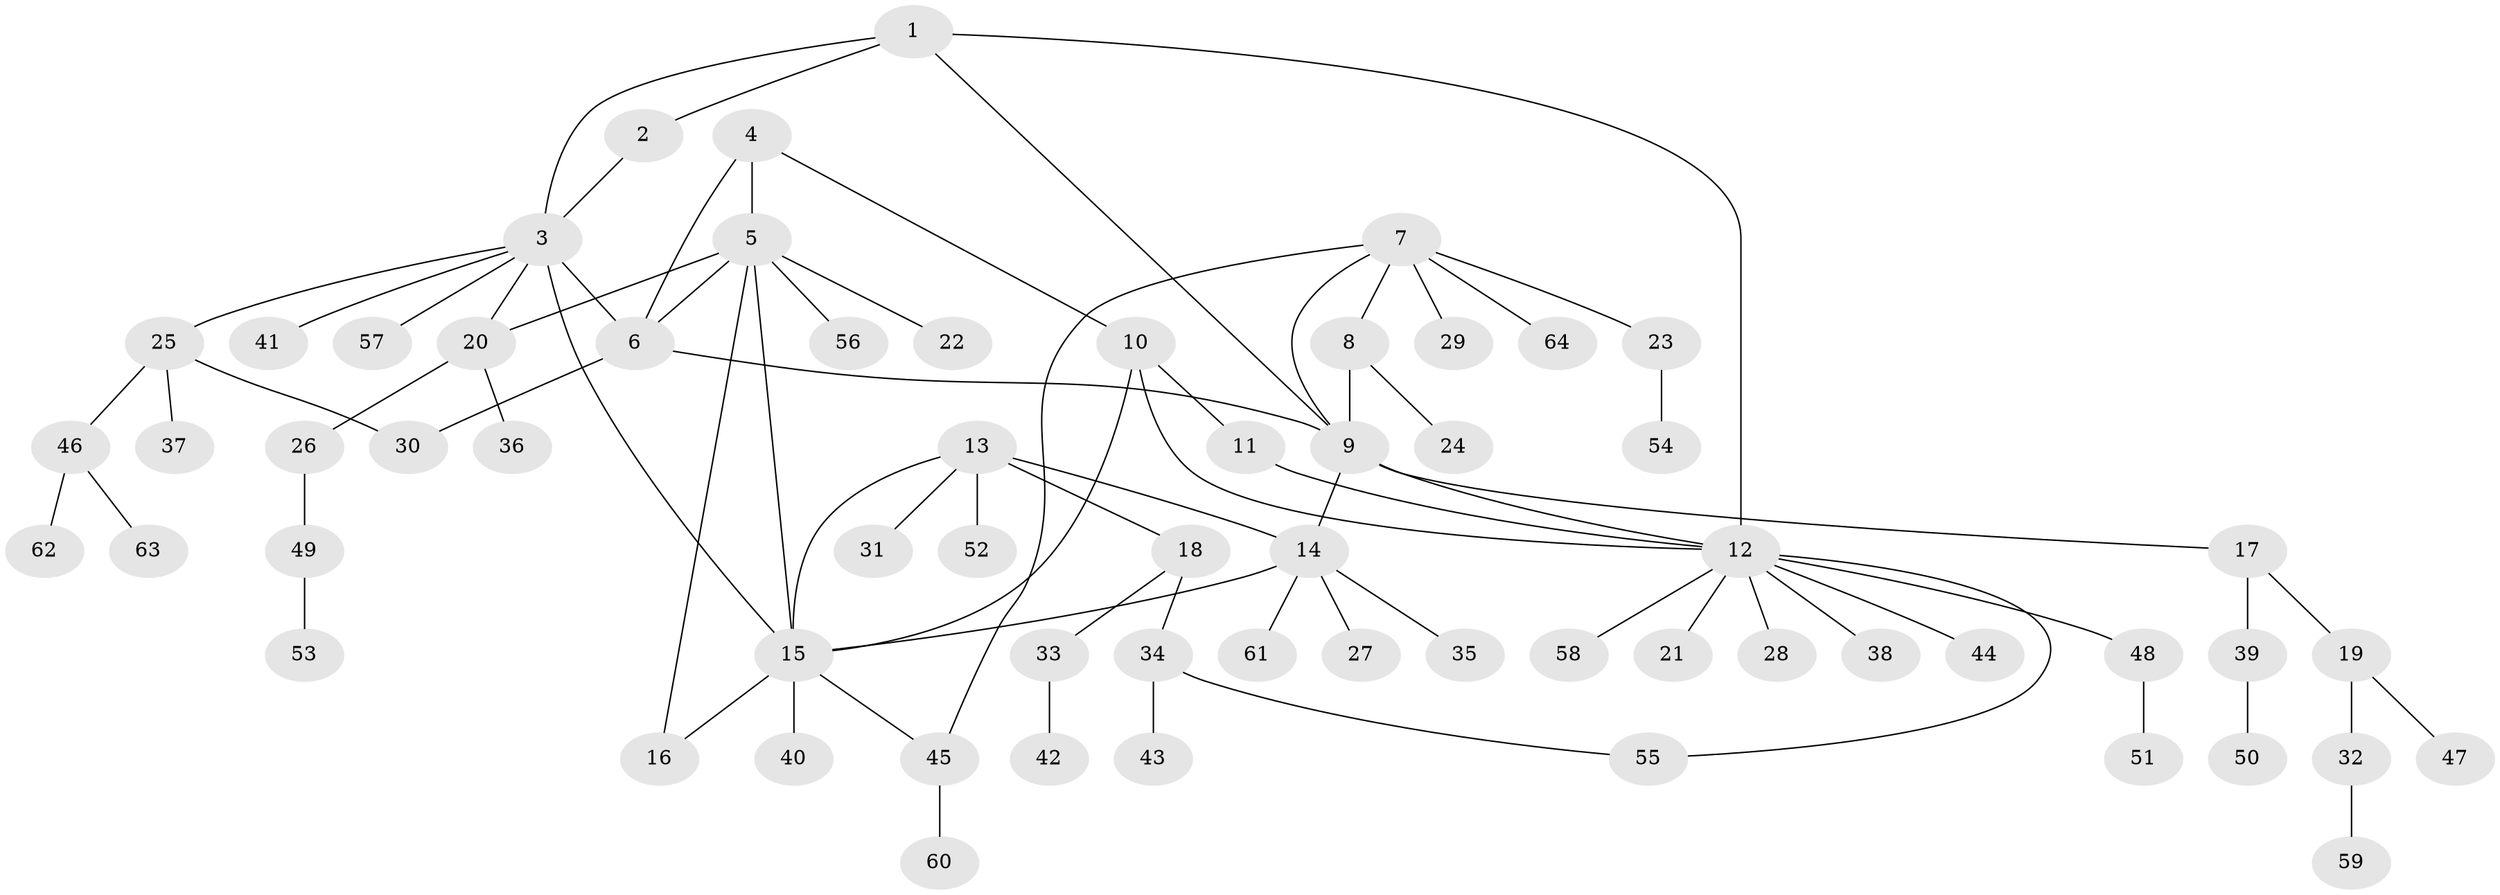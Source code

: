 // coarse degree distribution, {3: 0.17777777777777778, 10: 0.022222222222222223, 7: 0.022222222222222223, 6: 0.044444444444444446, 1: 0.4444444444444444, 2: 0.2, 9: 0.022222222222222223, 4: 0.022222222222222223, 5: 0.044444444444444446}
// Generated by graph-tools (version 1.1) at 2025/37/03/04/25 23:37:33]
// undirected, 64 vertices, 79 edges
graph export_dot {
  node [color=gray90,style=filled];
  1;
  2;
  3;
  4;
  5;
  6;
  7;
  8;
  9;
  10;
  11;
  12;
  13;
  14;
  15;
  16;
  17;
  18;
  19;
  20;
  21;
  22;
  23;
  24;
  25;
  26;
  27;
  28;
  29;
  30;
  31;
  32;
  33;
  34;
  35;
  36;
  37;
  38;
  39;
  40;
  41;
  42;
  43;
  44;
  45;
  46;
  47;
  48;
  49;
  50;
  51;
  52;
  53;
  54;
  55;
  56;
  57;
  58;
  59;
  60;
  61;
  62;
  63;
  64;
  1 -- 2;
  1 -- 3;
  1 -- 9;
  1 -- 12;
  2 -- 3;
  3 -- 6;
  3 -- 15;
  3 -- 20;
  3 -- 25;
  3 -- 41;
  3 -- 57;
  4 -- 5;
  4 -- 6;
  4 -- 10;
  5 -- 6;
  5 -- 15;
  5 -- 16;
  5 -- 20;
  5 -- 22;
  5 -- 56;
  6 -- 9;
  6 -- 30;
  7 -- 8;
  7 -- 9;
  7 -- 23;
  7 -- 29;
  7 -- 45;
  7 -- 64;
  8 -- 9;
  8 -- 24;
  9 -- 12;
  9 -- 14;
  9 -- 17;
  10 -- 11;
  10 -- 12;
  10 -- 15;
  11 -- 12;
  12 -- 21;
  12 -- 28;
  12 -- 38;
  12 -- 44;
  12 -- 48;
  12 -- 55;
  12 -- 58;
  13 -- 14;
  13 -- 15;
  13 -- 18;
  13 -- 31;
  13 -- 52;
  14 -- 15;
  14 -- 27;
  14 -- 35;
  14 -- 61;
  15 -- 16;
  15 -- 40;
  15 -- 45;
  17 -- 19;
  17 -- 39;
  18 -- 33;
  18 -- 34;
  19 -- 32;
  19 -- 47;
  20 -- 26;
  20 -- 36;
  23 -- 54;
  25 -- 30;
  25 -- 37;
  25 -- 46;
  26 -- 49;
  32 -- 59;
  33 -- 42;
  34 -- 43;
  34 -- 55;
  39 -- 50;
  45 -- 60;
  46 -- 62;
  46 -- 63;
  48 -- 51;
  49 -- 53;
}
